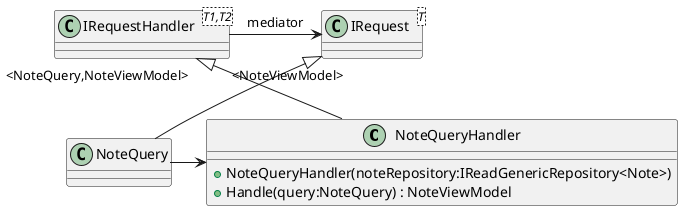 @startuml Note Query

class NoteQueryHandler {
    + NoteQueryHandler(noteRepository:IReadGenericRepository<Note>)
    + Handle(query:NoteQuery) : NoteViewModel
}
class "IRequestHandler"<T1,T2> {
}
"IRequestHandler" "<NoteQuery,NoteViewModel>" <|-- NoteQueryHandler

class NoteQuery {
}
class "IRequest"<T> {
}
"IRequest" "<NoteViewModel>" <|-- NoteQuery
'NoteQuery --> "Id" Guid

IRequest <-left- IRequestHandler : mediator
NoteQuery -> NoteQueryHandler

@enduml
